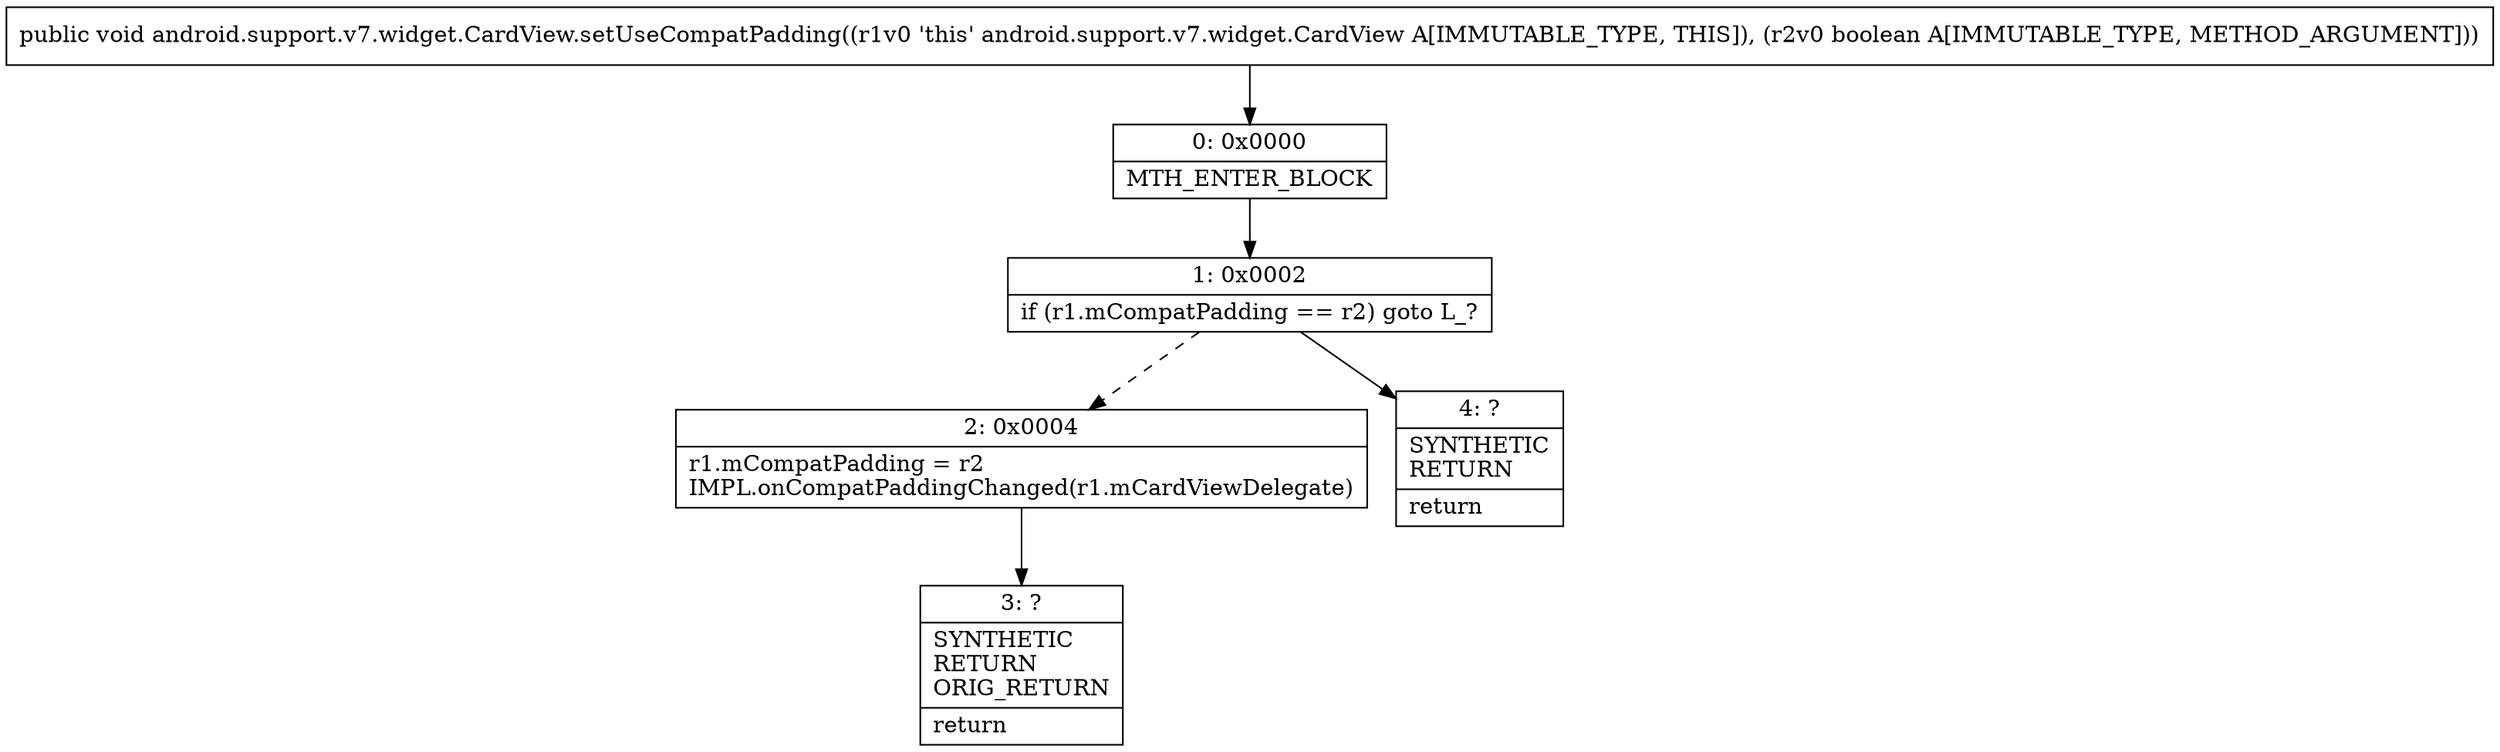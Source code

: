 digraph "CFG forandroid.support.v7.widget.CardView.setUseCompatPadding(Z)V" {
Node_0 [shape=record,label="{0\:\ 0x0000|MTH_ENTER_BLOCK\l}"];
Node_1 [shape=record,label="{1\:\ 0x0002|if (r1.mCompatPadding == r2) goto L_?\l}"];
Node_2 [shape=record,label="{2\:\ 0x0004|r1.mCompatPadding = r2\lIMPL.onCompatPaddingChanged(r1.mCardViewDelegate)\l}"];
Node_3 [shape=record,label="{3\:\ ?|SYNTHETIC\lRETURN\lORIG_RETURN\l|return\l}"];
Node_4 [shape=record,label="{4\:\ ?|SYNTHETIC\lRETURN\l|return\l}"];
MethodNode[shape=record,label="{public void android.support.v7.widget.CardView.setUseCompatPadding((r1v0 'this' android.support.v7.widget.CardView A[IMMUTABLE_TYPE, THIS]), (r2v0 boolean A[IMMUTABLE_TYPE, METHOD_ARGUMENT])) }"];
MethodNode -> Node_0;
Node_0 -> Node_1;
Node_1 -> Node_2[style=dashed];
Node_1 -> Node_4;
Node_2 -> Node_3;
}

